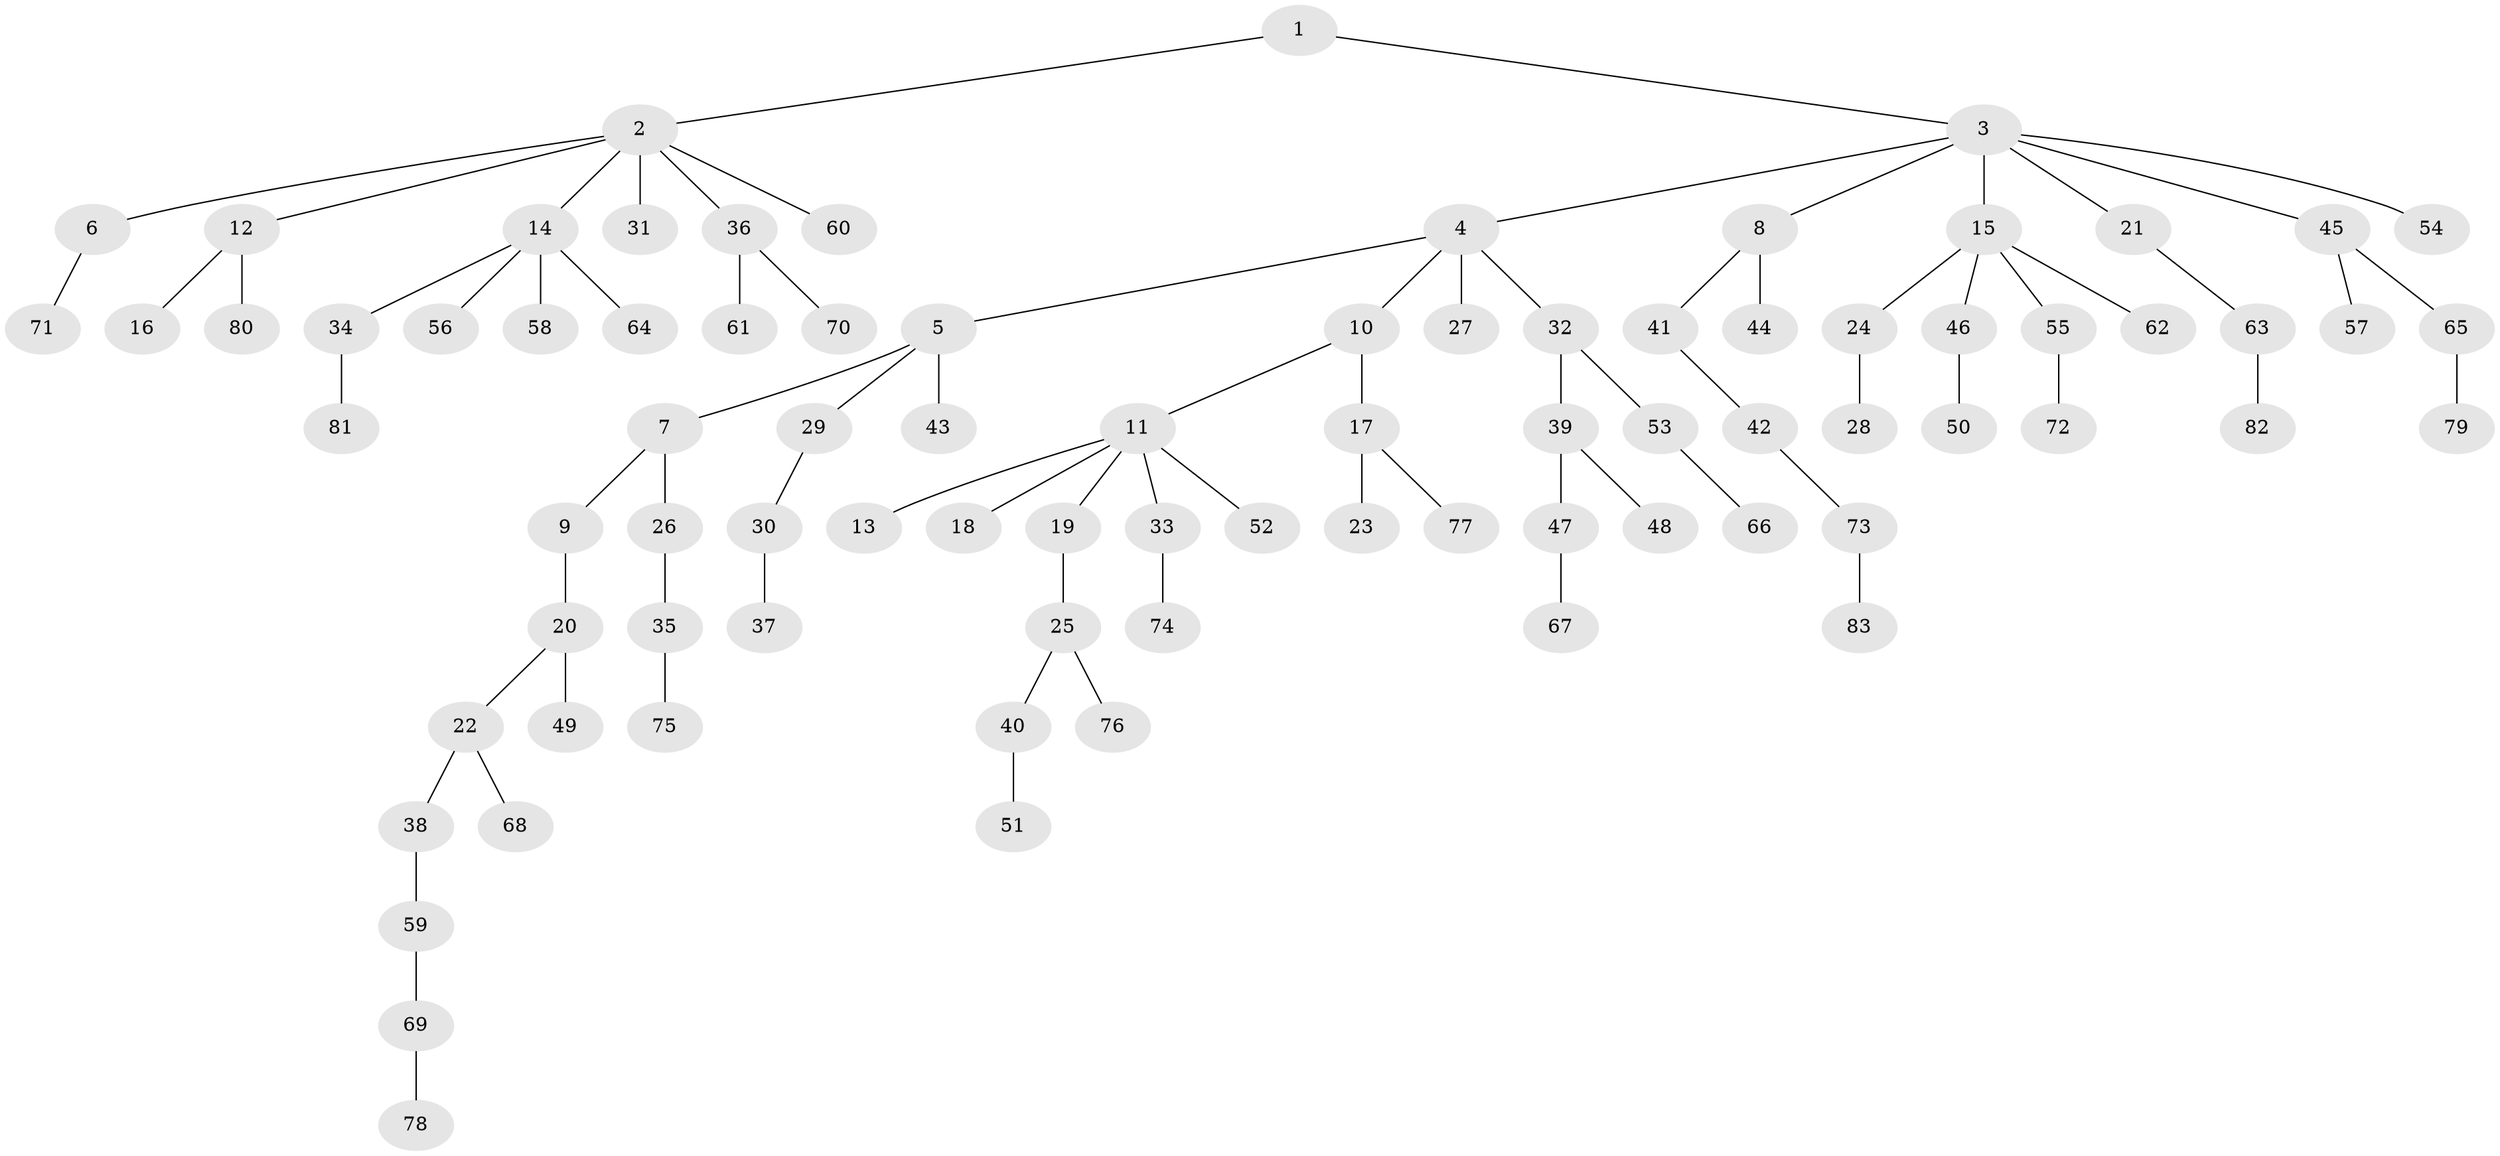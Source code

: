 // coarse degree distribution, {2: 0.2777777777777778, 7: 0.018518518518518517, 10: 0.018518518518518517, 3: 0.07407407407407407, 4: 0.037037037037037035, 5: 0.037037037037037035, 1: 0.5370370370370371}
// Generated by graph-tools (version 1.1) at 2025/42/03/06/25 10:42:06]
// undirected, 83 vertices, 82 edges
graph export_dot {
graph [start="1"]
  node [color=gray90,style=filled];
  1;
  2;
  3;
  4;
  5;
  6;
  7;
  8;
  9;
  10;
  11;
  12;
  13;
  14;
  15;
  16;
  17;
  18;
  19;
  20;
  21;
  22;
  23;
  24;
  25;
  26;
  27;
  28;
  29;
  30;
  31;
  32;
  33;
  34;
  35;
  36;
  37;
  38;
  39;
  40;
  41;
  42;
  43;
  44;
  45;
  46;
  47;
  48;
  49;
  50;
  51;
  52;
  53;
  54;
  55;
  56;
  57;
  58;
  59;
  60;
  61;
  62;
  63;
  64;
  65;
  66;
  67;
  68;
  69;
  70;
  71;
  72;
  73;
  74;
  75;
  76;
  77;
  78;
  79;
  80;
  81;
  82;
  83;
  1 -- 2;
  1 -- 3;
  2 -- 6;
  2 -- 12;
  2 -- 14;
  2 -- 31;
  2 -- 36;
  2 -- 60;
  3 -- 4;
  3 -- 8;
  3 -- 15;
  3 -- 21;
  3 -- 45;
  3 -- 54;
  4 -- 5;
  4 -- 10;
  4 -- 27;
  4 -- 32;
  5 -- 7;
  5 -- 29;
  5 -- 43;
  6 -- 71;
  7 -- 9;
  7 -- 26;
  8 -- 41;
  8 -- 44;
  9 -- 20;
  10 -- 11;
  10 -- 17;
  11 -- 13;
  11 -- 18;
  11 -- 19;
  11 -- 33;
  11 -- 52;
  12 -- 16;
  12 -- 80;
  14 -- 34;
  14 -- 56;
  14 -- 58;
  14 -- 64;
  15 -- 24;
  15 -- 46;
  15 -- 55;
  15 -- 62;
  17 -- 23;
  17 -- 77;
  19 -- 25;
  20 -- 22;
  20 -- 49;
  21 -- 63;
  22 -- 38;
  22 -- 68;
  24 -- 28;
  25 -- 40;
  25 -- 76;
  26 -- 35;
  29 -- 30;
  30 -- 37;
  32 -- 39;
  32 -- 53;
  33 -- 74;
  34 -- 81;
  35 -- 75;
  36 -- 61;
  36 -- 70;
  38 -- 59;
  39 -- 47;
  39 -- 48;
  40 -- 51;
  41 -- 42;
  42 -- 73;
  45 -- 57;
  45 -- 65;
  46 -- 50;
  47 -- 67;
  53 -- 66;
  55 -- 72;
  59 -- 69;
  63 -- 82;
  65 -- 79;
  69 -- 78;
  73 -- 83;
}
